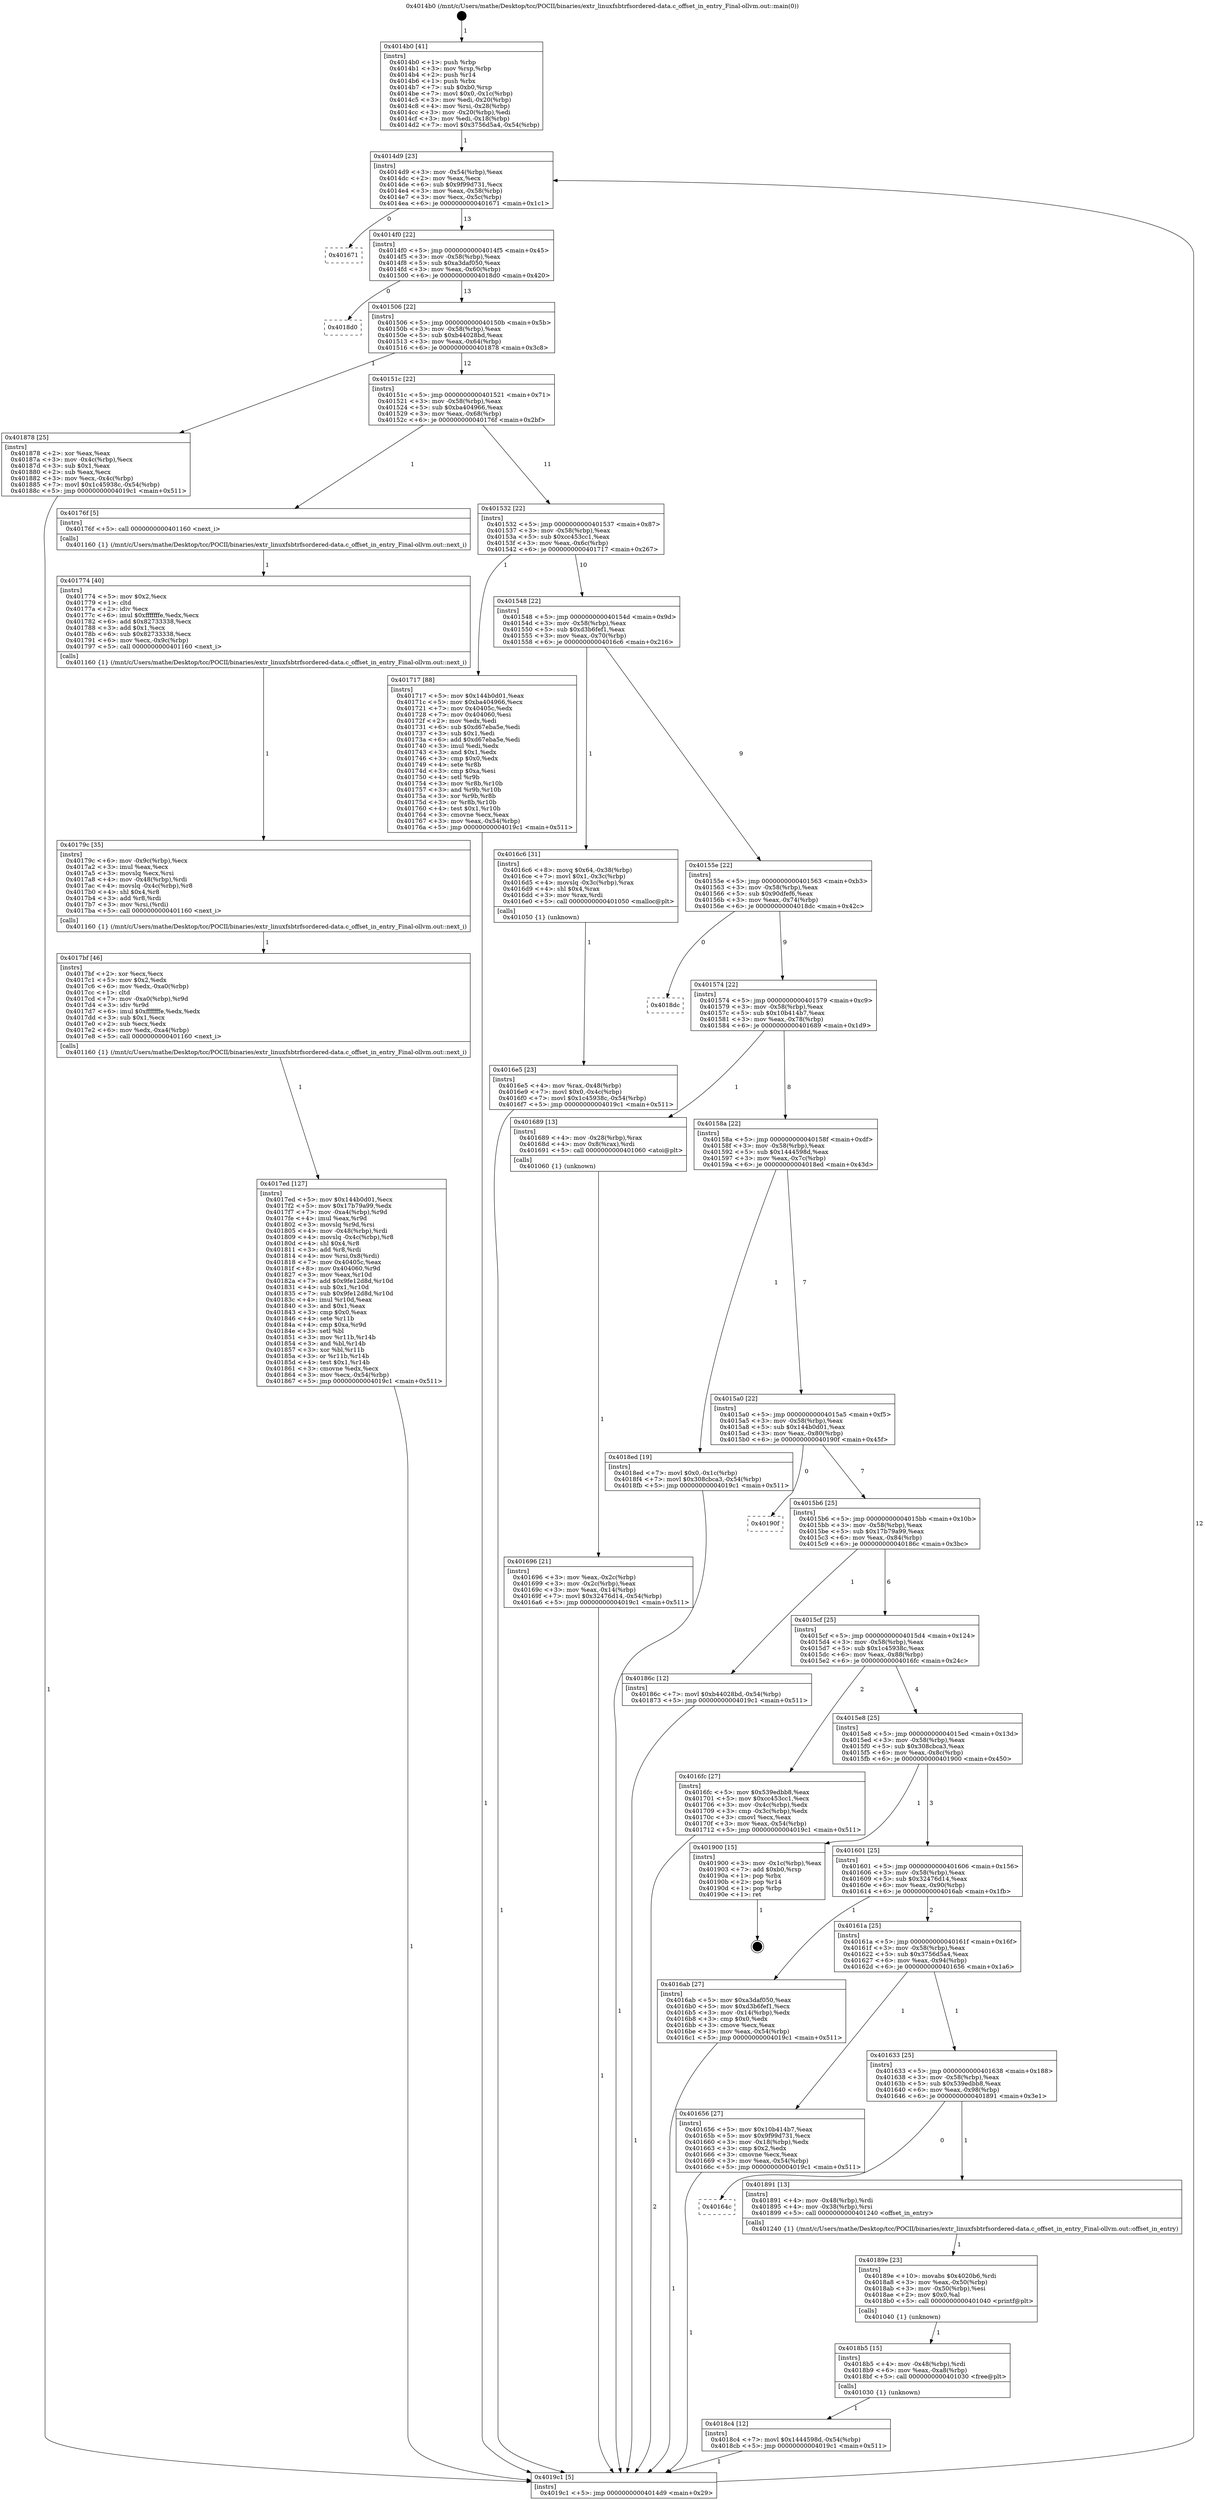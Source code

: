 digraph "0x4014b0" {
  label = "0x4014b0 (/mnt/c/Users/mathe/Desktop/tcc/POCII/binaries/extr_linuxfsbtrfsordered-data.c_offset_in_entry_Final-ollvm.out::main(0))"
  labelloc = "t"
  node[shape=record]

  Entry [label="",width=0.3,height=0.3,shape=circle,fillcolor=black,style=filled]
  "0x4014d9" [label="{
     0x4014d9 [23]\l
     | [instrs]\l
     &nbsp;&nbsp;0x4014d9 \<+3\>: mov -0x54(%rbp),%eax\l
     &nbsp;&nbsp;0x4014dc \<+2\>: mov %eax,%ecx\l
     &nbsp;&nbsp;0x4014de \<+6\>: sub $0x9f99d731,%ecx\l
     &nbsp;&nbsp;0x4014e4 \<+3\>: mov %eax,-0x58(%rbp)\l
     &nbsp;&nbsp;0x4014e7 \<+3\>: mov %ecx,-0x5c(%rbp)\l
     &nbsp;&nbsp;0x4014ea \<+6\>: je 0000000000401671 \<main+0x1c1\>\l
  }"]
  "0x401671" [label="{
     0x401671\l
  }", style=dashed]
  "0x4014f0" [label="{
     0x4014f0 [22]\l
     | [instrs]\l
     &nbsp;&nbsp;0x4014f0 \<+5\>: jmp 00000000004014f5 \<main+0x45\>\l
     &nbsp;&nbsp;0x4014f5 \<+3\>: mov -0x58(%rbp),%eax\l
     &nbsp;&nbsp;0x4014f8 \<+5\>: sub $0xa3daf050,%eax\l
     &nbsp;&nbsp;0x4014fd \<+3\>: mov %eax,-0x60(%rbp)\l
     &nbsp;&nbsp;0x401500 \<+6\>: je 00000000004018d0 \<main+0x420\>\l
  }"]
  Exit [label="",width=0.3,height=0.3,shape=circle,fillcolor=black,style=filled,peripheries=2]
  "0x4018d0" [label="{
     0x4018d0\l
  }", style=dashed]
  "0x401506" [label="{
     0x401506 [22]\l
     | [instrs]\l
     &nbsp;&nbsp;0x401506 \<+5\>: jmp 000000000040150b \<main+0x5b\>\l
     &nbsp;&nbsp;0x40150b \<+3\>: mov -0x58(%rbp),%eax\l
     &nbsp;&nbsp;0x40150e \<+5\>: sub $0xb44028bd,%eax\l
     &nbsp;&nbsp;0x401513 \<+3\>: mov %eax,-0x64(%rbp)\l
     &nbsp;&nbsp;0x401516 \<+6\>: je 0000000000401878 \<main+0x3c8\>\l
  }"]
  "0x4018c4" [label="{
     0x4018c4 [12]\l
     | [instrs]\l
     &nbsp;&nbsp;0x4018c4 \<+7\>: movl $0x1444598d,-0x54(%rbp)\l
     &nbsp;&nbsp;0x4018cb \<+5\>: jmp 00000000004019c1 \<main+0x511\>\l
  }"]
  "0x401878" [label="{
     0x401878 [25]\l
     | [instrs]\l
     &nbsp;&nbsp;0x401878 \<+2\>: xor %eax,%eax\l
     &nbsp;&nbsp;0x40187a \<+3\>: mov -0x4c(%rbp),%ecx\l
     &nbsp;&nbsp;0x40187d \<+3\>: sub $0x1,%eax\l
     &nbsp;&nbsp;0x401880 \<+2\>: sub %eax,%ecx\l
     &nbsp;&nbsp;0x401882 \<+3\>: mov %ecx,-0x4c(%rbp)\l
     &nbsp;&nbsp;0x401885 \<+7\>: movl $0x1c45938c,-0x54(%rbp)\l
     &nbsp;&nbsp;0x40188c \<+5\>: jmp 00000000004019c1 \<main+0x511\>\l
  }"]
  "0x40151c" [label="{
     0x40151c [22]\l
     | [instrs]\l
     &nbsp;&nbsp;0x40151c \<+5\>: jmp 0000000000401521 \<main+0x71\>\l
     &nbsp;&nbsp;0x401521 \<+3\>: mov -0x58(%rbp),%eax\l
     &nbsp;&nbsp;0x401524 \<+5\>: sub $0xba404966,%eax\l
     &nbsp;&nbsp;0x401529 \<+3\>: mov %eax,-0x68(%rbp)\l
     &nbsp;&nbsp;0x40152c \<+6\>: je 000000000040176f \<main+0x2bf\>\l
  }"]
  "0x4018b5" [label="{
     0x4018b5 [15]\l
     | [instrs]\l
     &nbsp;&nbsp;0x4018b5 \<+4\>: mov -0x48(%rbp),%rdi\l
     &nbsp;&nbsp;0x4018b9 \<+6\>: mov %eax,-0xa8(%rbp)\l
     &nbsp;&nbsp;0x4018bf \<+5\>: call 0000000000401030 \<free@plt\>\l
     | [calls]\l
     &nbsp;&nbsp;0x401030 \{1\} (unknown)\l
  }"]
  "0x40176f" [label="{
     0x40176f [5]\l
     | [instrs]\l
     &nbsp;&nbsp;0x40176f \<+5\>: call 0000000000401160 \<next_i\>\l
     | [calls]\l
     &nbsp;&nbsp;0x401160 \{1\} (/mnt/c/Users/mathe/Desktop/tcc/POCII/binaries/extr_linuxfsbtrfsordered-data.c_offset_in_entry_Final-ollvm.out::next_i)\l
  }"]
  "0x401532" [label="{
     0x401532 [22]\l
     | [instrs]\l
     &nbsp;&nbsp;0x401532 \<+5\>: jmp 0000000000401537 \<main+0x87\>\l
     &nbsp;&nbsp;0x401537 \<+3\>: mov -0x58(%rbp),%eax\l
     &nbsp;&nbsp;0x40153a \<+5\>: sub $0xcc453cc1,%eax\l
     &nbsp;&nbsp;0x40153f \<+3\>: mov %eax,-0x6c(%rbp)\l
     &nbsp;&nbsp;0x401542 \<+6\>: je 0000000000401717 \<main+0x267\>\l
  }"]
  "0x40189e" [label="{
     0x40189e [23]\l
     | [instrs]\l
     &nbsp;&nbsp;0x40189e \<+10\>: movabs $0x4020b6,%rdi\l
     &nbsp;&nbsp;0x4018a8 \<+3\>: mov %eax,-0x50(%rbp)\l
     &nbsp;&nbsp;0x4018ab \<+3\>: mov -0x50(%rbp),%esi\l
     &nbsp;&nbsp;0x4018ae \<+2\>: mov $0x0,%al\l
     &nbsp;&nbsp;0x4018b0 \<+5\>: call 0000000000401040 \<printf@plt\>\l
     | [calls]\l
     &nbsp;&nbsp;0x401040 \{1\} (unknown)\l
  }"]
  "0x401717" [label="{
     0x401717 [88]\l
     | [instrs]\l
     &nbsp;&nbsp;0x401717 \<+5\>: mov $0x144b0d01,%eax\l
     &nbsp;&nbsp;0x40171c \<+5\>: mov $0xba404966,%ecx\l
     &nbsp;&nbsp;0x401721 \<+7\>: mov 0x40405c,%edx\l
     &nbsp;&nbsp;0x401728 \<+7\>: mov 0x404060,%esi\l
     &nbsp;&nbsp;0x40172f \<+2\>: mov %edx,%edi\l
     &nbsp;&nbsp;0x401731 \<+6\>: sub $0xd67eba5e,%edi\l
     &nbsp;&nbsp;0x401737 \<+3\>: sub $0x1,%edi\l
     &nbsp;&nbsp;0x40173a \<+6\>: add $0xd67eba5e,%edi\l
     &nbsp;&nbsp;0x401740 \<+3\>: imul %edi,%edx\l
     &nbsp;&nbsp;0x401743 \<+3\>: and $0x1,%edx\l
     &nbsp;&nbsp;0x401746 \<+3\>: cmp $0x0,%edx\l
     &nbsp;&nbsp;0x401749 \<+4\>: sete %r8b\l
     &nbsp;&nbsp;0x40174d \<+3\>: cmp $0xa,%esi\l
     &nbsp;&nbsp;0x401750 \<+4\>: setl %r9b\l
     &nbsp;&nbsp;0x401754 \<+3\>: mov %r8b,%r10b\l
     &nbsp;&nbsp;0x401757 \<+3\>: and %r9b,%r10b\l
     &nbsp;&nbsp;0x40175a \<+3\>: xor %r9b,%r8b\l
     &nbsp;&nbsp;0x40175d \<+3\>: or %r8b,%r10b\l
     &nbsp;&nbsp;0x401760 \<+4\>: test $0x1,%r10b\l
     &nbsp;&nbsp;0x401764 \<+3\>: cmovne %ecx,%eax\l
     &nbsp;&nbsp;0x401767 \<+3\>: mov %eax,-0x54(%rbp)\l
     &nbsp;&nbsp;0x40176a \<+5\>: jmp 00000000004019c1 \<main+0x511\>\l
  }"]
  "0x401548" [label="{
     0x401548 [22]\l
     | [instrs]\l
     &nbsp;&nbsp;0x401548 \<+5\>: jmp 000000000040154d \<main+0x9d\>\l
     &nbsp;&nbsp;0x40154d \<+3\>: mov -0x58(%rbp),%eax\l
     &nbsp;&nbsp;0x401550 \<+5\>: sub $0xd3b6fef1,%eax\l
     &nbsp;&nbsp;0x401555 \<+3\>: mov %eax,-0x70(%rbp)\l
     &nbsp;&nbsp;0x401558 \<+6\>: je 00000000004016c6 \<main+0x216\>\l
  }"]
  "0x40164c" [label="{
     0x40164c\l
  }", style=dashed]
  "0x4016c6" [label="{
     0x4016c6 [31]\l
     | [instrs]\l
     &nbsp;&nbsp;0x4016c6 \<+8\>: movq $0x64,-0x38(%rbp)\l
     &nbsp;&nbsp;0x4016ce \<+7\>: movl $0x1,-0x3c(%rbp)\l
     &nbsp;&nbsp;0x4016d5 \<+4\>: movslq -0x3c(%rbp),%rax\l
     &nbsp;&nbsp;0x4016d9 \<+4\>: shl $0x4,%rax\l
     &nbsp;&nbsp;0x4016dd \<+3\>: mov %rax,%rdi\l
     &nbsp;&nbsp;0x4016e0 \<+5\>: call 0000000000401050 \<malloc@plt\>\l
     | [calls]\l
     &nbsp;&nbsp;0x401050 \{1\} (unknown)\l
  }"]
  "0x40155e" [label="{
     0x40155e [22]\l
     | [instrs]\l
     &nbsp;&nbsp;0x40155e \<+5\>: jmp 0000000000401563 \<main+0xb3\>\l
     &nbsp;&nbsp;0x401563 \<+3\>: mov -0x58(%rbp),%eax\l
     &nbsp;&nbsp;0x401566 \<+5\>: sub $0x90dfef6,%eax\l
     &nbsp;&nbsp;0x40156b \<+3\>: mov %eax,-0x74(%rbp)\l
     &nbsp;&nbsp;0x40156e \<+6\>: je 00000000004018dc \<main+0x42c\>\l
  }"]
  "0x401891" [label="{
     0x401891 [13]\l
     | [instrs]\l
     &nbsp;&nbsp;0x401891 \<+4\>: mov -0x48(%rbp),%rdi\l
     &nbsp;&nbsp;0x401895 \<+4\>: mov -0x38(%rbp),%rsi\l
     &nbsp;&nbsp;0x401899 \<+5\>: call 0000000000401240 \<offset_in_entry\>\l
     | [calls]\l
     &nbsp;&nbsp;0x401240 \{1\} (/mnt/c/Users/mathe/Desktop/tcc/POCII/binaries/extr_linuxfsbtrfsordered-data.c_offset_in_entry_Final-ollvm.out::offset_in_entry)\l
  }"]
  "0x4018dc" [label="{
     0x4018dc\l
  }", style=dashed]
  "0x401574" [label="{
     0x401574 [22]\l
     | [instrs]\l
     &nbsp;&nbsp;0x401574 \<+5\>: jmp 0000000000401579 \<main+0xc9\>\l
     &nbsp;&nbsp;0x401579 \<+3\>: mov -0x58(%rbp),%eax\l
     &nbsp;&nbsp;0x40157c \<+5\>: sub $0x10b414b7,%eax\l
     &nbsp;&nbsp;0x401581 \<+3\>: mov %eax,-0x78(%rbp)\l
     &nbsp;&nbsp;0x401584 \<+6\>: je 0000000000401689 \<main+0x1d9\>\l
  }"]
  "0x4017ed" [label="{
     0x4017ed [127]\l
     | [instrs]\l
     &nbsp;&nbsp;0x4017ed \<+5\>: mov $0x144b0d01,%ecx\l
     &nbsp;&nbsp;0x4017f2 \<+5\>: mov $0x17b79a99,%edx\l
     &nbsp;&nbsp;0x4017f7 \<+7\>: mov -0xa4(%rbp),%r9d\l
     &nbsp;&nbsp;0x4017fe \<+4\>: imul %eax,%r9d\l
     &nbsp;&nbsp;0x401802 \<+3\>: movslq %r9d,%rsi\l
     &nbsp;&nbsp;0x401805 \<+4\>: mov -0x48(%rbp),%rdi\l
     &nbsp;&nbsp;0x401809 \<+4\>: movslq -0x4c(%rbp),%r8\l
     &nbsp;&nbsp;0x40180d \<+4\>: shl $0x4,%r8\l
     &nbsp;&nbsp;0x401811 \<+3\>: add %r8,%rdi\l
     &nbsp;&nbsp;0x401814 \<+4\>: mov %rsi,0x8(%rdi)\l
     &nbsp;&nbsp;0x401818 \<+7\>: mov 0x40405c,%eax\l
     &nbsp;&nbsp;0x40181f \<+8\>: mov 0x404060,%r9d\l
     &nbsp;&nbsp;0x401827 \<+3\>: mov %eax,%r10d\l
     &nbsp;&nbsp;0x40182a \<+7\>: add $0x9fe12d8d,%r10d\l
     &nbsp;&nbsp;0x401831 \<+4\>: sub $0x1,%r10d\l
     &nbsp;&nbsp;0x401835 \<+7\>: sub $0x9fe12d8d,%r10d\l
     &nbsp;&nbsp;0x40183c \<+4\>: imul %r10d,%eax\l
     &nbsp;&nbsp;0x401840 \<+3\>: and $0x1,%eax\l
     &nbsp;&nbsp;0x401843 \<+3\>: cmp $0x0,%eax\l
     &nbsp;&nbsp;0x401846 \<+4\>: sete %r11b\l
     &nbsp;&nbsp;0x40184a \<+4\>: cmp $0xa,%r9d\l
     &nbsp;&nbsp;0x40184e \<+3\>: setl %bl\l
     &nbsp;&nbsp;0x401851 \<+3\>: mov %r11b,%r14b\l
     &nbsp;&nbsp;0x401854 \<+3\>: and %bl,%r14b\l
     &nbsp;&nbsp;0x401857 \<+3\>: xor %bl,%r11b\l
     &nbsp;&nbsp;0x40185a \<+3\>: or %r11b,%r14b\l
     &nbsp;&nbsp;0x40185d \<+4\>: test $0x1,%r14b\l
     &nbsp;&nbsp;0x401861 \<+3\>: cmovne %edx,%ecx\l
     &nbsp;&nbsp;0x401864 \<+3\>: mov %ecx,-0x54(%rbp)\l
     &nbsp;&nbsp;0x401867 \<+5\>: jmp 00000000004019c1 \<main+0x511\>\l
  }"]
  "0x401689" [label="{
     0x401689 [13]\l
     | [instrs]\l
     &nbsp;&nbsp;0x401689 \<+4\>: mov -0x28(%rbp),%rax\l
     &nbsp;&nbsp;0x40168d \<+4\>: mov 0x8(%rax),%rdi\l
     &nbsp;&nbsp;0x401691 \<+5\>: call 0000000000401060 \<atoi@plt\>\l
     | [calls]\l
     &nbsp;&nbsp;0x401060 \{1\} (unknown)\l
  }"]
  "0x40158a" [label="{
     0x40158a [22]\l
     | [instrs]\l
     &nbsp;&nbsp;0x40158a \<+5\>: jmp 000000000040158f \<main+0xdf\>\l
     &nbsp;&nbsp;0x40158f \<+3\>: mov -0x58(%rbp),%eax\l
     &nbsp;&nbsp;0x401592 \<+5\>: sub $0x1444598d,%eax\l
     &nbsp;&nbsp;0x401597 \<+3\>: mov %eax,-0x7c(%rbp)\l
     &nbsp;&nbsp;0x40159a \<+6\>: je 00000000004018ed \<main+0x43d\>\l
  }"]
  "0x4017bf" [label="{
     0x4017bf [46]\l
     | [instrs]\l
     &nbsp;&nbsp;0x4017bf \<+2\>: xor %ecx,%ecx\l
     &nbsp;&nbsp;0x4017c1 \<+5\>: mov $0x2,%edx\l
     &nbsp;&nbsp;0x4017c6 \<+6\>: mov %edx,-0xa0(%rbp)\l
     &nbsp;&nbsp;0x4017cc \<+1\>: cltd\l
     &nbsp;&nbsp;0x4017cd \<+7\>: mov -0xa0(%rbp),%r9d\l
     &nbsp;&nbsp;0x4017d4 \<+3\>: idiv %r9d\l
     &nbsp;&nbsp;0x4017d7 \<+6\>: imul $0xfffffffe,%edx,%edx\l
     &nbsp;&nbsp;0x4017dd \<+3\>: sub $0x1,%ecx\l
     &nbsp;&nbsp;0x4017e0 \<+2\>: sub %ecx,%edx\l
     &nbsp;&nbsp;0x4017e2 \<+6\>: mov %edx,-0xa4(%rbp)\l
     &nbsp;&nbsp;0x4017e8 \<+5\>: call 0000000000401160 \<next_i\>\l
     | [calls]\l
     &nbsp;&nbsp;0x401160 \{1\} (/mnt/c/Users/mathe/Desktop/tcc/POCII/binaries/extr_linuxfsbtrfsordered-data.c_offset_in_entry_Final-ollvm.out::next_i)\l
  }"]
  "0x4018ed" [label="{
     0x4018ed [19]\l
     | [instrs]\l
     &nbsp;&nbsp;0x4018ed \<+7\>: movl $0x0,-0x1c(%rbp)\l
     &nbsp;&nbsp;0x4018f4 \<+7\>: movl $0x308cbca3,-0x54(%rbp)\l
     &nbsp;&nbsp;0x4018fb \<+5\>: jmp 00000000004019c1 \<main+0x511\>\l
  }"]
  "0x4015a0" [label="{
     0x4015a0 [22]\l
     | [instrs]\l
     &nbsp;&nbsp;0x4015a0 \<+5\>: jmp 00000000004015a5 \<main+0xf5\>\l
     &nbsp;&nbsp;0x4015a5 \<+3\>: mov -0x58(%rbp),%eax\l
     &nbsp;&nbsp;0x4015a8 \<+5\>: sub $0x144b0d01,%eax\l
     &nbsp;&nbsp;0x4015ad \<+3\>: mov %eax,-0x80(%rbp)\l
     &nbsp;&nbsp;0x4015b0 \<+6\>: je 000000000040190f \<main+0x45f\>\l
  }"]
  "0x40179c" [label="{
     0x40179c [35]\l
     | [instrs]\l
     &nbsp;&nbsp;0x40179c \<+6\>: mov -0x9c(%rbp),%ecx\l
     &nbsp;&nbsp;0x4017a2 \<+3\>: imul %eax,%ecx\l
     &nbsp;&nbsp;0x4017a5 \<+3\>: movslq %ecx,%rsi\l
     &nbsp;&nbsp;0x4017a8 \<+4\>: mov -0x48(%rbp),%rdi\l
     &nbsp;&nbsp;0x4017ac \<+4\>: movslq -0x4c(%rbp),%r8\l
     &nbsp;&nbsp;0x4017b0 \<+4\>: shl $0x4,%r8\l
     &nbsp;&nbsp;0x4017b4 \<+3\>: add %r8,%rdi\l
     &nbsp;&nbsp;0x4017b7 \<+3\>: mov %rsi,(%rdi)\l
     &nbsp;&nbsp;0x4017ba \<+5\>: call 0000000000401160 \<next_i\>\l
     | [calls]\l
     &nbsp;&nbsp;0x401160 \{1\} (/mnt/c/Users/mathe/Desktop/tcc/POCII/binaries/extr_linuxfsbtrfsordered-data.c_offset_in_entry_Final-ollvm.out::next_i)\l
  }"]
  "0x40190f" [label="{
     0x40190f\l
  }", style=dashed]
  "0x4015b6" [label="{
     0x4015b6 [25]\l
     | [instrs]\l
     &nbsp;&nbsp;0x4015b6 \<+5\>: jmp 00000000004015bb \<main+0x10b\>\l
     &nbsp;&nbsp;0x4015bb \<+3\>: mov -0x58(%rbp),%eax\l
     &nbsp;&nbsp;0x4015be \<+5\>: sub $0x17b79a99,%eax\l
     &nbsp;&nbsp;0x4015c3 \<+6\>: mov %eax,-0x84(%rbp)\l
     &nbsp;&nbsp;0x4015c9 \<+6\>: je 000000000040186c \<main+0x3bc\>\l
  }"]
  "0x401774" [label="{
     0x401774 [40]\l
     | [instrs]\l
     &nbsp;&nbsp;0x401774 \<+5\>: mov $0x2,%ecx\l
     &nbsp;&nbsp;0x401779 \<+1\>: cltd\l
     &nbsp;&nbsp;0x40177a \<+2\>: idiv %ecx\l
     &nbsp;&nbsp;0x40177c \<+6\>: imul $0xfffffffe,%edx,%ecx\l
     &nbsp;&nbsp;0x401782 \<+6\>: add $0x82733338,%ecx\l
     &nbsp;&nbsp;0x401788 \<+3\>: add $0x1,%ecx\l
     &nbsp;&nbsp;0x40178b \<+6\>: sub $0x82733338,%ecx\l
     &nbsp;&nbsp;0x401791 \<+6\>: mov %ecx,-0x9c(%rbp)\l
     &nbsp;&nbsp;0x401797 \<+5\>: call 0000000000401160 \<next_i\>\l
     | [calls]\l
     &nbsp;&nbsp;0x401160 \{1\} (/mnt/c/Users/mathe/Desktop/tcc/POCII/binaries/extr_linuxfsbtrfsordered-data.c_offset_in_entry_Final-ollvm.out::next_i)\l
  }"]
  "0x40186c" [label="{
     0x40186c [12]\l
     | [instrs]\l
     &nbsp;&nbsp;0x40186c \<+7\>: movl $0xb44028bd,-0x54(%rbp)\l
     &nbsp;&nbsp;0x401873 \<+5\>: jmp 00000000004019c1 \<main+0x511\>\l
  }"]
  "0x4015cf" [label="{
     0x4015cf [25]\l
     | [instrs]\l
     &nbsp;&nbsp;0x4015cf \<+5\>: jmp 00000000004015d4 \<main+0x124\>\l
     &nbsp;&nbsp;0x4015d4 \<+3\>: mov -0x58(%rbp),%eax\l
     &nbsp;&nbsp;0x4015d7 \<+5\>: sub $0x1c45938c,%eax\l
     &nbsp;&nbsp;0x4015dc \<+6\>: mov %eax,-0x88(%rbp)\l
     &nbsp;&nbsp;0x4015e2 \<+6\>: je 00000000004016fc \<main+0x24c\>\l
  }"]
  "0x4016e5" [label="{
     0x4016e5 [23]\l
     | [instrs]\l
     &nbsp;&nbsp;0x4016e5 \<+4\>: mov %rax,-0x48(%rbp)\l
     &nbsp;&nbsp;0x4016e9 \<+7\>: movl $0x0,-0x4c(%rbp)\l
     &nbsp;&nbsp;0x4016f0 \<+7\>: movl $0x1c45938c,-0x54(%rbp)\l
     &nbsp;&nbsp;0x4016f7 \<+5\>: jmp 00000000004019c1 \<main+0x511\>\l
  }"]
  "0x4016fc" [label="{
     0x4016fc [27]\l
     | [instrs]\l
     &nbsp;&nbsp;0x4016fc \<+5\>: mov $0x539edbb8,%eax\l
     &nbsp;&nbsp;0x401701 \<+5\>: mov $0xcc453cc1,%ecx\l
     &nbsp;&nbsp;0x401706 \<+3\>: mov -0x4c(%rbp),%edx\l
     &nbsp;&nbsp;0x401709 \<+3\>: cmp -0x3c(%rbp),%edx\l
     &nbsp;&nbsp;0x40170c \<+3\>: cmovl %ecx,%eax\l
     &nbsp;&nbsp;0x40170f \<+3\>: mov %eax,-0x54(%rbp)\l
     &nbsp;&nbsp;0x401712 \<+5\>: jmp 00000000004019c1 \<main+0x511\>\l
  }"]
  "0x4015e8" [label="{
     0x4015e8 [25]\l
     | [instrs]\l
     &nbsp;&nbsp;0x4015e8 \<+5\>: jmp 00000000004015ed \<main+0x13d\>\l
     &nbsp;&nbsp;0x4015ed \<+3\>: mov -0x58(%rbp),%eax\l
     &nbsp;&nbsp;0x4015f0 \<+5\>: sub $0x308cbca3,%eax\l
     &nbsp;&nbsp;0x4015f5 \<+6\>: mov %eax,-0x8c(%rbp)\l
     &nbsp;&nbsp;0x4015fb \<+6\>: je 0000000000401900 \<main+0x450\>\l
  }"]
  "0x401696" [label="{
     0x401696 [21]\l
     | [instrs]\l
     &nbsp;&nbsp;0x401696 \<+3\>: mov %eax,-0x2c(%rbp)\l
     &nbsp;&nbsp;0x401699 \<+3\>: mov -0x2c(%rbp),%eax\l
     &nbsp;&nbsp;0x40169c \<+3\>: mov %eax,-0x14(%rbp)\l
     &nbsp;&nbsp;0x40169f \<+7\>: movl $0x32476d14,-0x54(%rbp)\l
     &nbsp;&nbsp;0x4016a6 \<+5\>: jmp 00000000004019c1 \<main+0x511\>\l
  }"]
  "0x401900" [label="{
     0x401900 [15]\l
     | [instrs]\l
     &nbsp;&nbsp;0x401900 \<+3\>: mov -0x1c(%rbp),%eax\l
     &nbsp;&nbsp;0x401903 \<+7\>: add $0xb0,%rsp\l
     &nbsp;&nbsp;0x40190a \<+1\>: pop %rbx\l
     &nbsp;&nbsp;0x40190b \<+2\>: pop %r14\l
     &nbsp;&nbsp;0x40190d \<+1\>: pop %rbp\l
     &nbsp;&nbsp;0x40190e \<+1\>: ret\l
  }"]
  "0x401601" [label="{
     0x401601 [25]\l
     | [instrs]\l
     &nbsp;&nbsp;0x401601 \<+5\>: jmp 0000000000401606 \<main+0x156\>\l
     &nbsp;&nbsp;0x401606 \<+3\>: mov -0x58(%rbp),%eax\l
     &nbsp;&nbsp;0x401609 \<+5\>: sub $0x32476d14,%eax\l
     &nbsp;&nbsp;0x40160e \<+6\>: mov %eax,-0x90(%rbp)\l
     &nbsp;&nbsp;0x401614 \<+6\>: je 00000000004016ab \<main+0x1fb\>\l
  }"]
  "0x4014b0" [label="{
     0x4014b0 [41]\l
     | [instrs]\l
     &nbsp;&nbsp;0x4014b0 \<+1\>: push %rbp\l
     &nbsp;&nbsp;0x4014b1 \<+3\>: mov %rsp,%rbp\l
     &nbsp;&nbsp;0x4014b4 \<+2\>: push %r14\l
     &nbsp;&nbsp;0x4014b6 \<+1\>: push %rbx\l
     &nbsp;&nbsp;0x4014b7 \<+7\>: sub $0xb0,%rsp\l
     &nbsp;&nbsp;0x4014be \<+7\>: movl $0x0,-0x1c(%rbp)\l
     &nbsp;&nbsp;0x4014c5 \<+3\>: mov %edi,-0x20(%rbp)\l
     &nbsp;&nbsp;0x4014c8 \<+4\>: mov %rsi,-0x28(%rbp)\l
     &nbsp;&nbsp;0x4014cc \<+3\>: mov -0x20(%rbp),%edi\l
     &nbsp;&nbsp;0x4014cf \<+3\>: mov %edi,-0x18(%rbp)\l
     &nbsp;&nbsp;0x4014d2 \<+7\>: movl $0x3756d5a4,-0x54(%rbp)\l
  }"]
  "0x4016ab" [label="{
     0x4016ab [27]\l
     | [instrs]\l
     &nbsp;&nbsp;0x4016ab \<+5\>: mov $0xa3daf050,%eax\l
     &nbsp;&nbsp;0x4016b0 \<+5\>: mov $0xd3b6fef1,%ecx\l
     &nbsp;&nbsp;0x4016b5 \<+3\>: mov -0x14(%rbp),%edx\l
     &nbsp;&nbsp;0x4016b8 \<+3\>: cmp $0x0,%edx\l
     &nbsp;&nbsp;0x4016bb \<+3\>: cmove %ecx,%eax\l
     &nbsp;&nbsp;0x4016be \<+3\>: mov %eax,-0x54(%rbp)\l
     &nbsp;&nbsp;0x4016c1 \<+5\>: jmp 00000000004019c1 \<main+0x511\>\l
  }"]
  "0x40161a" [label="{
     0x40161a [25]\l
     | [instrs]\l
     &nbsp;&nbsp;0x40161a \<+5\>: jmp 000000000040161f \<main+0x16f\>\l
     &nbsp;&nbsp;0x40161f \<+3\>: mov -0x58(%rbp),%eax\l
     &nbsp;&nbsp;0x401622 \<+5\>: sub $0x3756d5a4,%eax\l
     &nbsp;&nbsp;0x401627 \<+6\>: mov %eax,-0x94(%rbp)\l
     &nbsp;&nbsp;0x40162d \<+6\>: je 0000000000401656 \<main+0x1a6\>\l
  }"]
  "0x4019c1" [label="{
     0x4019c1 [5]\l
     | [instrs]\l
     &nbsp;&nbsp;0x4019c1 \<+5\>: jmp 00000000004014d9 \<main+0x29\>\l
  }"]
  "0x401656" [label="{
     0x401656 [27]\l
     | [instrs]\l
     &nbsp;&nbsp;0x401656 \<+5\>: mov $0x10b414b7,%eax\l
     &nbsp;&nbsp;0x40165b \<+5\>: mov $0x9f99d731,%ecx\l
     &nbsp;&nbsp;0x401660 \<+3\>: mov -0x18(%rbp),%edx\l
     &nbsp;&nbsp;0x401663 \<+3\>: cmp $0x2,%edx\l
     &nbsp;&nbsp;0x401666 \<+3\>: cmovne %ecx,%eax\l
     &nbsp;&nbsp;0x401669 \<+3\>: mov %eax,-0x54(%rbp)\l
     &nbsp;&nbsp;0x40166c \<+5\>: jmp 00000000004019c1 \<main+0x511\>\l
  }"]
  "0x401633" [label="{
     0x401633 [25]\l
     | [instrs]\l
     &nbsp;&nbsp;0x401633 \<+5\>: jmp 0000000000401638 \<main+0x188\>\l
     &nbsp;&nbsp;0x401638 \<+3\>: mov -0x58(%rbp),%eax\l
     &nbsp;&nbsp;0x40163b \<+5\>: sub $0x539edbb8,%eax\l
     &nbsp;&nbsp;0x401640 \<+6\>: mov %eax,-0x98(%rbp)\l
     &nbsp;&nbsp;0x401646 \<+6\>: je 0000000000401891 \<main+0x3e1\>\l
  }"]
  Entry -> "0x4014b0" [label=" 1"]
  "0x4014d9" -> "0x401671" [label=" 0"]
  "0x4014d9" -> "0x4014f0" [label=" 13"]
  "0x401900" -> Exit [label=" 1"]
  "0x4014f0" -> "0x4018d0" [label=" 0"]
  "0x4014f0" -> "0x401506" [label=" 13"]
  "0x4018ed" -> "0x4019c1" [label=" 1"]
  "0x401506" -> "0x401878" [label=" 1"]
  "0x401506" -> "0x40151c" [label=" 12"]
  "0x4018c4" -> "0x4019c1" [label=" 1"]
  "0x40151c" -> "0x40176f" [label=" 1"]
  "0x40151c" -> "0x401532" [label=" 11"]
  "0x4018b5" -> "0x4018c4" [label=" 1"]
  "0x401532" -> "0x401717" [label=" 1"]
  "0x401532" -> "0x401548" [label=" 10"]
  "0x40189e" -> "0x4018b5" [label=" 1"]
  "0x401548" -> "0x4016c6" [label=" 1"]
  "0x401548" -> "0x40155e" [label=" 9"]
  "0x401891" -> "0x40189e" [label=" 1"]
  "0x40155e" -> "0x4018dc" [label=" 0"]
  "0x40155e" -> "0x401574" [label=" 9"]
  "0x401633" -> "0x40164c" [label=" 0"]
  "0x401574" -> "0x401689" [label=" 1"]
  "0x401574" -> "0x40158a" [label=" 8"]
  "0x401633" -> "0x401891" [label=" 1"]
  "0x40158a" -> "0x4018ed" [label=" 1"]
  "0x40158a" -> "0x4015a0" [label=" 7"]
  "0x401878" -> "0x4019c1" [label=" 1"]
  "0x4015a0" -> "0x40190f" [label=" 0"]
  "0x4015a0" -> "0x4015b6" [label=" 7"]
  "0x40186c" -> "0x4019c1" [label=" 1"]
  "0x4015b6" -> "0x40186c" [label=" 1"]
  "0x4015b6" -> "0x4015cf" [label=" 6"]
  "0x4017ed" -> "0x4019c1" [label=" 1"]
  "0x4015cf" -> "0x4016fc" [label=" 2"]
  "0x4015cf" -> "0x4015e8" [label=" 4"]
  "0x4017bf" -> "0x4017ed" [label=" 1"]
  "0x4015e8" -> "0x401900" [label=" 1"]
  "0x4015e8" -> "0x401601" [label=" 3"]
  "0x40179c" -> "0x4017bf" [label=" 1"]
  "0x401601" -> "0x4016ab" [label=" 1"]
  "0x401601" -> "0x40161a" [label=" 2"]
  "0x401774" -> "0x40179c" [label=" 1"]
  "0x40161a" -> "0x401656" [label=" 1"]
  "0x40161a" -> "0x401633" [label=" 1"]
  "0x401656" -> "0x4019c1" [label=" 1"]
  "0x4014b0" -> "0x4014d9" [label=" 1"]
  "0x4019c1" -> "0x4014d9" [label=" 12"]
  "0x401689" -> "0x401696" [label=" 1"]
  "0x401696" -> "0x4019c1" [label=" 1"]
  "0x4016ab" -> "0x4019c1" [label=" 1"]
  "0x4016c6" -> "0x4016e5" [label=" 1"]
  "0x4016e5" -> "0x4019c1" [label=" 1"]
  "0x4016fc" -> "0x4019c1" [label=" 2"]
  "0x401717" -> "0x4019c1" [label=" 1"]
  "0x40176f" -> "0x401774" [label=" 1"]
}
